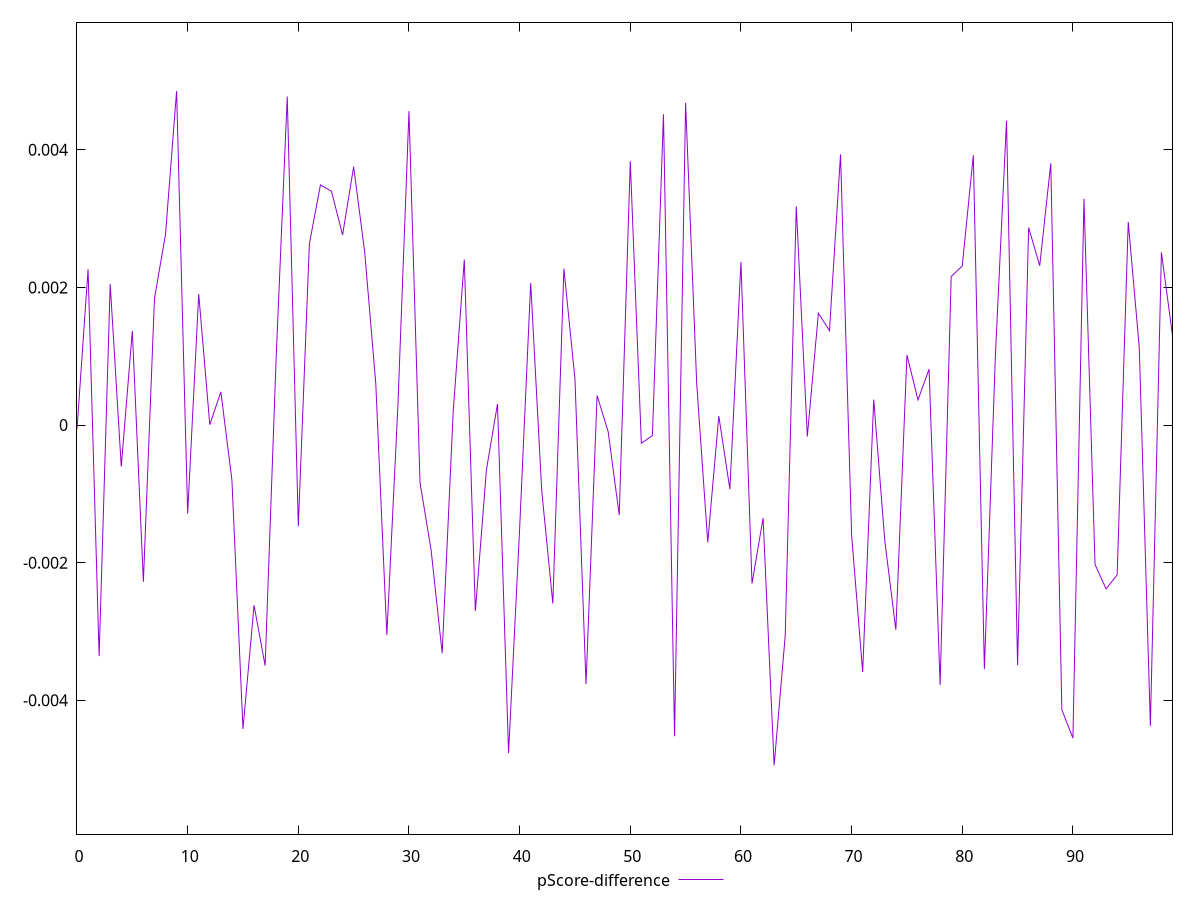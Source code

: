 reset

$pScoreDifference <<EOF
0 -0.00006088509965107569
1 0.002263265436777462
2 -0.0033582921929423692
3 0.0020464474056025583
4 -0.0006036873093909767
5 0.001367207293011874
6 -0.002278121489345586
7 0.0018368131860005965
8 0.002774217335100415
9 0.004853612391335416
10 -0.001287027746874947
11 0.0019041651908682233
12 0.000004605553187486677
13 0.0004822478272140662
14 -0.0008019752594250473
15 -0.0044177857786289465
16 -0.0026202114639455876
17 -0.003496615662045066
18 0.000987432690961798
19 0.004775017351639432
20 -0.0014697563015824144
21 0.002632089668094695
22 0.0034907319690300476
23 0.003396232371148944
24 0.002762409346723116
25 0.0037550574952900373
26 0.002512483941702337
27 0.0006057122120566305
28 -0.0030534854046593285
29 0.0002818422037091928
30 0.004562213354202926
31 -0.0008392470459914758
32 -0.0018172670466491403
33 -0.0033156168416355047
34 0.0002027967659689045
35 0.0024045314659510986
36 -0.002702844153353423
37 -0.0006510794948063614
38 0.0003063916295276137
39 -0.004766747211875422
40 -0.0015051726194020842
41 0.002064909822192984
42 -0.0009581449614622928
43 -0.002594235855382987
44 0.0022744285537287245
45 0.000671537045445425
46 -0.00376567391141025
47 0.0004284955587126049
48 -0.00009572316906647504
49 -0.0013085152477066986
50 0.0038338927313338322
51 -0.00026392243450001907
52 -0.0001539977848653562
53 0.004516475802576858
54 -0.004523618234448135
55 0.004682034224133602
56 0.0006084929414438278
57 -0.0017053220273230973
58 0.00013073345396175107
59 -0.0009326015584648628
60 0.0023729050481072766
61 -0.0023036332239546597
62 -0.0013528343837725387
63 -0.004946093968174359
64 -0.0030662485005812368
65 0.0031771222230894125
66 -0.00016802196782983447
67 0.0016251409712019216
68 0.0013712657776715487
69 0.0039329378565483575
70 -0.0015940900614596076
71 -0.003589375153308927
72 0.0003698538865398726
73 -0.0016813014921839842
74 -0.0029764694444367468
75 0.0010176904447439794
76 0.0003646853989350829
77 0.000812073065347807
78 -0.003779294322583504
79 0.0021593483039666905
80 0.0023119947182399514
81 0.003923408123167049
82 -0.0035474795597636444
83 0.001030554132438688
84 0.004422485877239368
85 -0.0034893924477461535
86 0.0028704787159437584
87 0.002314749916752623
88 0.0038043388604485084
89 -0.004138102688009404
90 -0.00454953725678553
91 0.003287842377029393
92 -0.0020266551898536767
93 -0.002381691442777778
94 -0.002177732897627238
95 0.0029513568584051963
96 0.0011198706293044092
97 -0.004373027471504032
98 0.0025095624803956884
99 0.0013000805532685789
EOF

set key outside below
set xrange [0:99]
set yrange [-0.005946093968174359:0.005853612391335416]
set trange [-0.005946093968174359:0.005853612391335416]
set terminal svg size 640, 500 enhanced background rgb 'white'
set output "reports/report_00028_2021-02-24T12-49-42.674Z/mainthread-work-breakdown/samples/card/pScore-difference/values.svg"

plot $pScoreDifference title "pScore-difference" with line

reset
